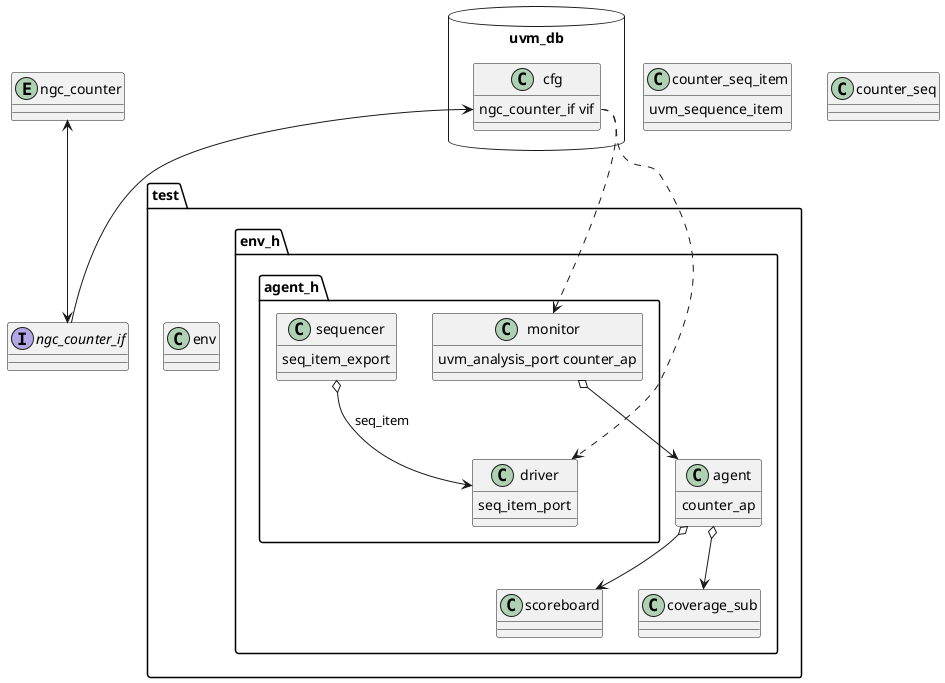 @startuml

entity ngc_counter
interface ngc_counter_if

package uvm_db <<Database>> {
    class cfg {
        ngc_counter_if vif
    }
}

package test {
    class env
}

package test.env_h {

    class scoreboard
    class coverage_sub
    class agent {
        counter_ap
    }

}

package test.env_h.agent_h {
    class monitor {
        uvm_analysis_port counter_ap
    }
    class driver {
        seq_item_port
    }
    class sequencer {
        seq_item_export
    }

}

class counter_seq_item {
    uvm_sequence_item
}

class counter_seq {
}

ngc_counter <--> ngc_counter_if
cfg::ngc_counter_if <-- ngc_counter_if
cfg::ngc_counter_if ..> driver
cfg::ngc_counter_if ..> monitor

sequencer o--> driver : seq_item
monitor o--> agent

agent o--> coverage_sub
agent o--> scoreboard

@enduml